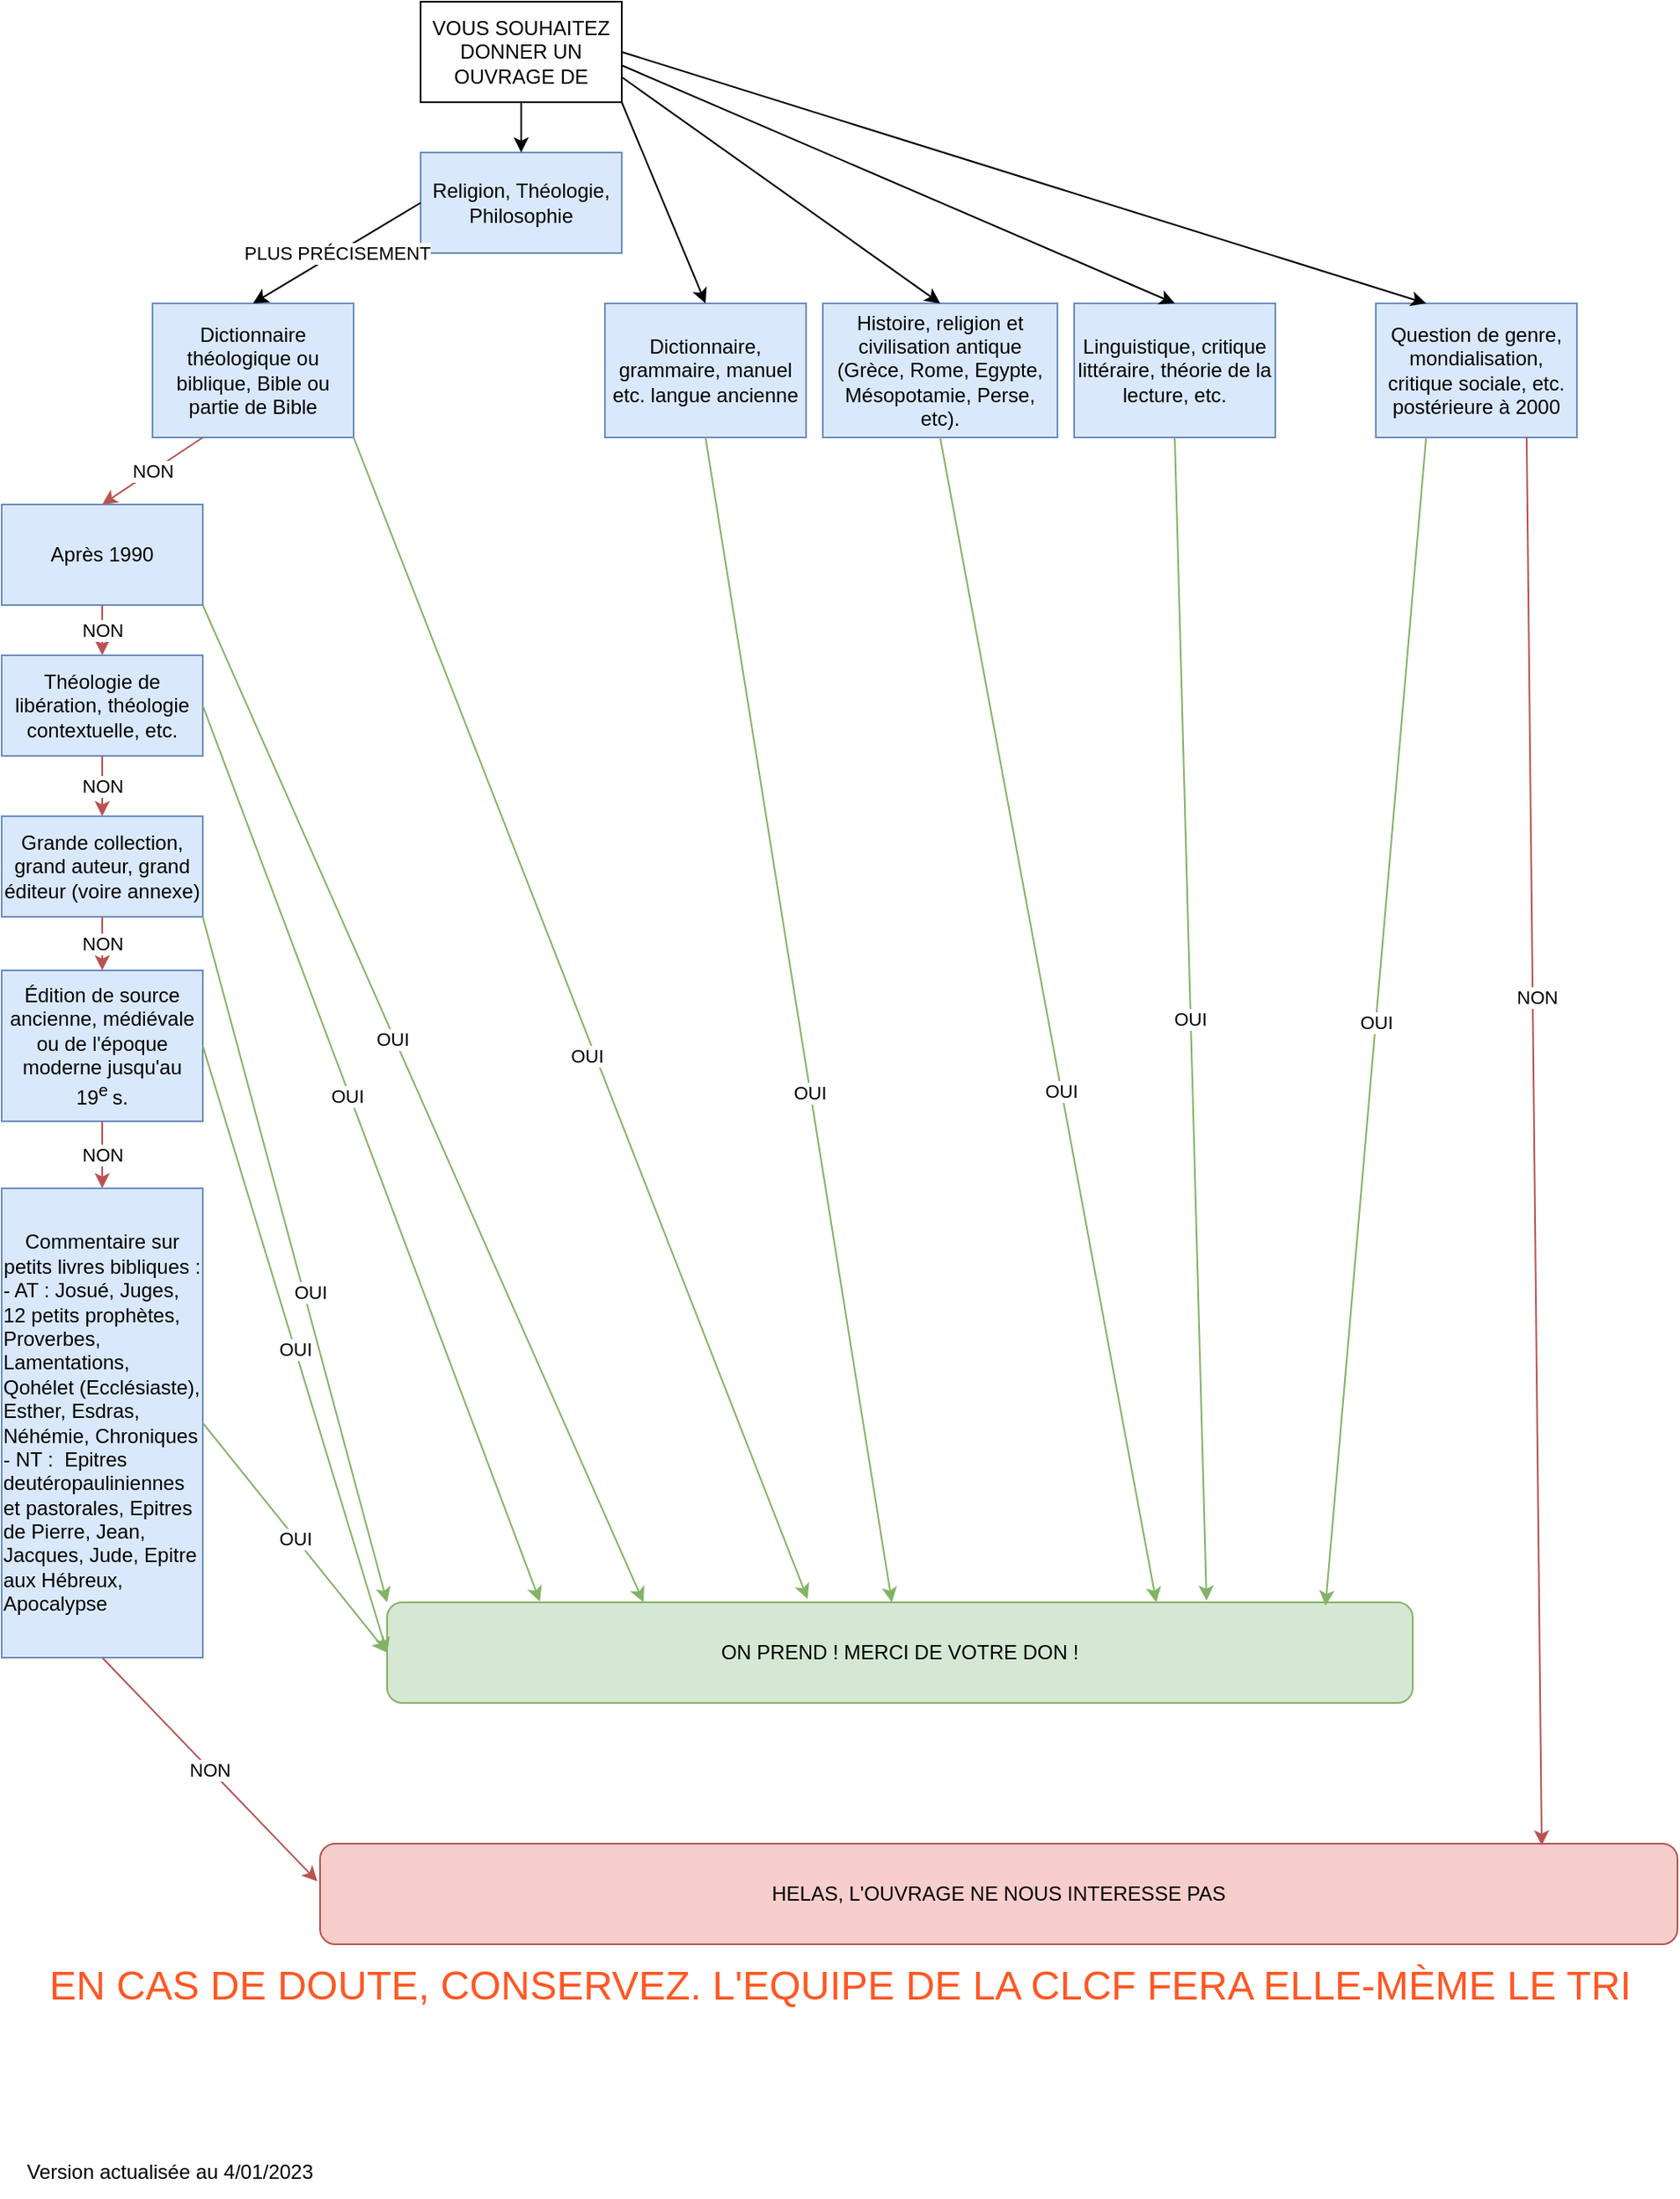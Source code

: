 <mxfile version="20.7.4" type="device"><diagram id="FwwWIhmxHDIb-p1l-208" name="Page-1"><mxGraphModel dx="1114" dy="1832" grid="1" gridSize="10" guides="1" tooltips="1" connect="1" arrows="1" fold="1" page="1" pageScale="1" pageWidth="827" pageHeight="1169" math="0" shadow="0"><root><mxCell id="0"/><mxCell id="1" parent="0"/><mxCell id="Mtx2pcMWSbYzW4zrzwhU-7" value="&lt;font color=&quot;#ff5724&quot; style=&quot;font-size: 24px;&quot;&gt;EN CAS DE DOUTE, CONSERVEZ. L'EQUIPE DE LA CLCF FERA ELLE-MÈME LE TRI&lt;/font&gt;" style="text;html=1;resizable=0;autosize=1;align=center;verticalAlign=middle;points=[];fillColor=none;strokeColor=none;rounded=0;" parent="1" vertex="1"><mxGeometry x="75" y="1004" width="970" height="40" as="geometry"/></mxCell><mxCell id="Hj8yWjVZ768CJaZtCKZp-1" value="Religion, Théologie, Philosophie" style="rounded=0;whiteSpace=wrap;html=1;fillColor=#dae8fc;strokeColor=#6c8ebf;" parent="1" vertex="1"><mxGeometry x="310" y="-70" width="120" height="60" as="geometry"/></mxCell><mxCell id="K8W7c9i2LGNq1Aknsya9-3" value="Dictionnaire, grammaire, manuel etc. langue ancienne" style="rounded=0;whiteSpace=wrap;html=1;fillColor=#dae8fc;strokeColor=#6c8ebf;" parent="1" vertex="1"><mxGeometry x="420" y="20" width="120" height="80" as="geometry"/></mxCell><mxCell id="K8W7c9i2LGNq1Aknsya9-4" value="ON PREND ! MERCI DE VOTRE DON !" style="rounded=1;whiteSpace=wrap;html=1;fillColor=#d5e8d4;strokeColor=#82b366;" parent="1" vertex="1"><mxGeometry x="290" y="795" width="612" height="60" as="geometry"/></mxCell><mxCell id="K8W7c9i2LGNq1Aknsya9-5" value="" style="endArrow=classic;html=1;rounded=0;exitX=0.5;exitY=1;exitDx=0;exitDy=0;fillColor=#d5e8d4;strokeColor=#82b366;" parent="1" source="K8W7c9i2LGNq1Aknsya9-3" target="K8W7c9i2LGNq1Aknsya9-4" edge="1"><mxGeometry width="50" height="50" relative="1" as="geometry"><mxPoint x="390" y="280" as="sourcePoint"/><mxPoint x="440" y="230" as="targetPoint"/></mxGeometry></mxCell><mxCell id="K8W7c9i2LGNq1Aknsya9-6" value="OUI" style="edgeLabel;html=1;align=center;verticalAlign=middle;resizable=0;points=[];" parent="K8W7c9i2LGNq1Aknsya9-5" vertex="1" connectable="0"><mxGeometry x="0.122" y="-2" relative="1" as="geometry"><mxPoint x="1" as="offset"/></mxGeometry></mxCell><mxCell id="K8W7c9i2LGNq1Aknsya9-8" value="Dictionnaire théologique ou biblique, Bible ou partie de Bible" style="rounded=0;whiteSpace=wrap;html=1;fillColor=#dae8fc;strokeColor=#6c8ebf;" parent="1" vertex="1"><mxGeometry x="150" y="20" width="120" height="80" as="geometry"/></mxCell><mxCell id="K8W7c9i2LGNq1Aknsya9-9" value="" style="endArrow=classic;html=1;rounded=0;entryX=0.41;entryY=-0.033;entryDx=0;entryDy=0;entryPerimeter=0;exitX=1;exitY=1;exitDx=0;exitDy=0;fillColor=#d5e8d4;strokeColor=#82b366;" parent="1" source="K8W7c9i2LGNq1Aknsya9-8" target="K8W7c9i2LGNq1Aknsya9-4" edge="1"><mxGeometry width="50" height="50" relative="1" as="geometry"><mxPoint x="390" y="280" as="sourcePoint"/><mxPoint x="440" y="230" as="targetPoint"/></mxGeometry></mxCell><mxCell id="K8W7c9i2LGNq1Aknsya9-10" value="OUI" style="edgeLabel;html=1;align=center;verticalAlign=middle;resizable=0;points=[];" parent="K8W7c9i2LGNq1Aknsya9-9" vertex="1" connectable="0"><mxGeometry x="0.058" y="-5" relative="1" as="geometry"><mxPoint as="offset"/></mxGeometry></mxCell><mxCell id="K8W7c9i2LGNq1Aknsya9-21" style="edgeStyle=orthogonalEdgeStyle;rounded=0;orthogonalLoop=1;jettySize=auto;html=1;exitX=0.5;exitY=1;exitDx=0;exitDy=0;" parent="1" source="K8W7c9i2LGNq1Aknsya9-11" edge="1"><mxGeometry relative="1" as="geometry"><mxPoint x="120" y="170" as="targetPoint"/></mxGeometry></mxCell><mxCell id="K8W7c9i2LGNq1Aknsya9-11" value="Après 1990" style="rounded=0;whiteSpace=wrap;html=1;fillColor=#dae8fc;strokeColor=#6c8ebf;" parent="1" vertex="1"><mxGeometry x="60" y="140" width="120" height="60" as="geometry"/></mxCell><mxCell id="K8W7c9i2LGNq1Aknsya9-13" value="NON" style="endArrow=classic;html=1;rounded=0;entryX=0.5;entryY=0;entryDx=0;entryDy=0;exitX=0.25;exitY=1;exitDx=0;exitDy=0;fillColor=#f8cecc;strokeColor=#b85450;" parent="1" source="K8W7c9i2LGNq1Aknsya9-8" target="K8W7c9i2LGNq1Aknsya9-11" edge="1"><mxGeometry width="50" height="50" relative="1" as="geometry"><mxPoint x="20" y="170" as="sourcePoint"/><mxPoint x="70" y="120" as="targetPoint"/></mxGeometry></mxCell><mxCell id="K8W7c9i2LGNq1Aknsya9-14" value="" style="endArrow=classic;html=1;rounded=0;exitX=1;exitY=1;exitDx=0;exitDy=0;entryX=0.25;entryY=0;entryDx=0;entryDy=0;fillColor=#d5e8d4;strokeColor=#82b366;" parent="1" source="K8W7c9i2LGNq1Aknsya9-11" target="K8W7c9i2LGNq1Aknsya9-4" edge="1"><mxGeometry width="50" height="50" relative="1" as="geometry"><mxPoint x="60" y="385" as="sourcePoint"/><mxPoint x="110" y="335" as="targetPoint"/></mxGeometry></mxCell><mxCell id="K8W7c9i2LGNq1Aknsya9-15" value="OUI" style="edgeLabel;html=1;align=center;verticalAlign=middle;resizable=0;points=[];" parent="K8W7c9i2LGNq1Aknsya9-14" vertex="1" connectable="0"><mxGeometry x="-0.134" y="-1" relative="1" as="geometry"><mxPoint y="1" as="offset"/></mxGeometry></mxCell><mxCell id="K8W7c9i2LGNq1Aknsya9-16" value="Grande collection, grand auteur, grand éditeur (voire annexe)" style="rounded=0;whiteSpace=wrap;html=1;fillColor=#dae8fc;strokeColor=#6c8ebf;" parent="1" vertex="1"><mxGeometry x="60" y="326" width="120" height="60" as="geometry"/></mxCell><mxCell id="K8W7c9i2LGNq1Aknsya9-17" value="" style="endArrow=classic;html=1;rounded=0;entryX=0;entryY=0;entryDx=0;entryDy=0;exitX=1;exitY=1;exitDx=0;exitDy=0;fillColor=#d5e8d4;strokeColor=#82b366;" parent="1" source="K8W7c9i2LGNq1Aknsya9-16" target="K8W7c9i2LGNq1Aknsya9-4" edge="1"><mxGeometry width="50" height="50" relative="1" as="geometry"><mxPoint x="390" y="280" as="sourcePoint"/><mxPoint x="440" y="230" as="targetPoint"/></mxGeometry></mxCell><mxCell id="K8W7c9i2LGNq1Aknsya9-18" value="OUI" style="edgeLabel;html=1;align=center;verticalAlign=middle;resizable=0;points=[];" parent="K8W7c9i2LGNq1Aknsya9-17" vertex="1" connectable="0"><mxGeometry x="0.1" y="3" relative="1" as="geometry"><mxPoint as="offset"/></mxGeometry></mxCell><mxCell id="K8W7c9i2LGNq1Aknsya9-19" value="NON" style="endArrow=classic;html=1;rounded=0;entryX=0.5;entryY=0;entryDx=0;entryDy=0;fillColor=#f8cecc;strokeColor=#b85450;" parent="1" source="K8W7c9i2LGNq1Aknsya9-11" target="yFgqf5tqS02XA0yoc8Nl-39" edge="1"><mxGeometry width="50" height="50" relative="1" as="geometry"><mxPoint x="390" y="280" as="sourcePoint"/><mxPoint x="440" y="230" as="targetPoint"/></mxGeometry></mxCell><mxCell id="K8W7c9i2LGNq1Aknsya9-22" value="Édition de source ancienne, médiévale ou de l'époque moderne jusqu'au 19&lt;sup&gt;e&amp;nbsp;&lt;/sup&gt;s. " style="rounded=0;whiteSpace=wrap;html=1;fillColor=#dae8fc;strokeColor=#6c8ebf;" parent="1" vertex="1"><mxGeometry x="60" y="418" width="120" height="90" as="geometry"/></mxCell><mxCell id="K8W7c9i2LGNq1Aknsya9-23" value="NON" style="endArrow=classic;html=1;rounded=0;entryX=0.5;entryY=0;entryDx=0;entryDy=0;exitX=0.5;exitY=1;exitDx=0;exitDy=0;fillColor=#f8cecc;strokeColor=#b85450;" parent="1" source="K8W7c9i2LGNq1Aknsya9-16" target="K8W7c9i2LGNq1Aknsya9-22" edge="1"><mxGeometry width="50" height="50" relative="1" as="geometry"><mxPoint x="390" y="320" as="sourcePoint"/><mxPoint x="440" y="270" as="targetPoint"/></mxGeometry></mxCell><mxCell id="K8W7c9i2LGNq1Aknsya9-24" value="OUI" style="endArrow=classic;html=1;rounded=0;entryX=0;entryY=0.5;entryDx=0;entryDy=0;exitX=1;exitY=0.5;exitDx=0;exitDy=0;fillColor=#d5e8d4;strokeColor=#82b366;" parent="1" source="K8W7c9i2LGNq1Aknsya9-22" target="K8W7c9i2LGNq1Aknsya9-4" edge="1"><mxGeometry width="50" height="50" relative="1" as="geometry"><mxPoint x="390" y="320" as="sourcePoint"/><mxPoint x="440" y="270" as="targetPoint"/></mxGeometry></mxCell><mxCell id="K8W7c9i2LGNq1Aknsya9-25" value="HELAS, L'OUVRAGE NE NOUS INTERESSE PAS" style="rounded=1;whiteSpace=wrap;html=1;fillColor=#f8cecc;strokeColor=#b85450;" parent="1" vertex="1"><mxGeometry x="250" y="939" width="810" height="60" as="geometry"/></mxCell><mxCell id="K8W7c9i2LGNq1Aknsya9-26" value="NON" style="endArrow=classic;html=1;rounded=0;entryX=0.5;entryY=0;entryDx=0;entryDy=0;exitX=0.5;exitY=1;exitDx=0;exitDy=0;fillColor=#f8cecc;strokeColor=#b85450;" parent="1" source="K8W7c9i2LGNq1Aknsya9-22" target="Mtx2pcMWSbYzW4zrzwhU-1" edge="1"><mxGeometry width="50" height="50" relative="1" as="geometry"><mxPoint x="400" y="460" as="sourcePoint"/><mxPoint x="450" y="410" as="targetPoint"/></mxGeometry></mxCell><mxCell id="K8W7c9i2LGNq1Aknsya9-27" value="Linguistique, critique littéraire, théorie de la lecture, etc." style="rounded=0;whiteSpace=wrap;html=1;fillColor=#dae8fc;strokeColor=#6c8ebf;" parent="1" vertex="1"><mxGeometry x="700" y="20" width="120" height="80" as="geometry"/></mxCell><mxCell id="K8W7c9i2LGNq1Aknsya9-30" value="OUI" style="endArrow=classic;html=1;rounded=0;entryX=0.799;entryY=-0.017;entryDx=0;entryDy=0;entryPerimeter=0;exitX=0.5;exitY=1;exitDx=0;exitDy=0;fillColor=#d5e8d4;strokeColor=#82b366;" parent="1" source="K8W7c9i2LGNq1Aknsya9-27" target="K8W7c9i2LGNq1Aknsya9-4" edge="1"><mxGeometry width="50" height="50" relative="1" as="geometry"><mxPoint x="540" y="290" as="sourcePoint"/><mxPoint x="590" y="240" as="targetPoint"/></mxGeometry></mxCell><mxCell id="K8W7c9i2LGNq1Aknsya9-31" value="Question de genre, mondialisation, critique sociale, etc. postérieure à 2000" style="rounded=0;whiteSpace=wrap;html=1;fillColor=#dae8fc;strokeColor=#6c8ebf;" parent="1" vertex="1"><mxGeometry x="880" y="20" width="120" height="80" as="geometry"/></mxCell><mxCell id="K8W7c9i2LGNq1Aknsya9-33" value="OUI" style="endArrow=classic;html=1;rounded=0;exitX=0.25;exitY=1;exitDx=0;exitDy=0;entryX=0.915;entryY=0.033;entryDx=0;entryDy=0;entryPerimeter=0;fillColor=#d5e8d4;strokeColor=#82b366;" parent="1" source="K8W7c9i2LGNq1Aknsya9-31" target="K8W7c9i2LGNq1Aknsya9-4" edge="1"><mxGeometry width="50" height="50" relative="1" as="geometry"><mxPoint x="540" y="260" as="sourcePoint"/><mxPoint x="590" y="210" as="targetPoint"/></mxGeometry></mxCell><mxCell id="K8W7c9i2LGNq1Aknsya9-34" value="" style="endArrow=classic;html=1;rounded=0;entryX=0.9;entryY=0.017;entryDx=0;entryDy=0;entryPerimeter=0;exitX=0.75;exitY=1;exitDx=0;exitDy=0;fillColor=#f8cecc;strokeColor=#b85450;" parent="1" source="K8W7c9i2LGNq1Aknsya9-31" target="K8W7c9i2LGNq1Aknsya9-25" edge="1"><mxGeometry width="50" height="50" relative="1" as="geometry"><mxPoint x="540" y="350" as="sourcePoint"/><mxPoint x="590" y="300" as="targetPoint"/></mxGeometry></mxCell><mxCell id="K8W7c9i2LGNq1Aknsya9-35" value="NON" style="edgeLabel;html=1;align=center;verticalAlign=middle;resizable=0;points=[];" parent="K8W7c9i2LGNq1Aknsya9-34" vertex="1" connectable="0"><mxGeometry x="-0.206" y="2" relative="1" as="geometry"><mxPoint as="offset"/></mxGeometry></mxCell><mxCell id="K8W7c9i2LGNq1Aknsya9-36" value="VOUS SOUHAITEZ DONNER UN OUVRAGE DE" style="rounded=0;whiteSpace=wrap;html=1;" parent="1" vertex="1"><mxGeometry x="310" y="-160" width="120" height="60" as="geometry"/></mxCell><mxCell id="K8W7c9i2LGNq1Aknsya9-37" value="" style="endArrow=classic;html=1;rounded=0;entryX=0.5;entryY=0;entryDx=0;entryDy=0;exitX=0.5;exitY=1;exitDx=0;exitDy=0;" parent="1" source="K8W7c9i2LGNq1Aknsya9-36" target="Hj8yWjVZ768CJaZtCKZp-1" edge="1"><mxGeometry width="50" height="50" relative="1" as="geometry"><mxPoint x="540" y="110" as="sourcePoint"/><mxPoint x="590" y="60" as="targetPoint"/></mxGeometry></mxCell><mxCell id="K8W7c9i2LGNq1Aknsya9-40" value="PLUS PRÉCISEMENT" style="endArrow=classic;html=1;rounded=0;exitX=0;exitY=0.5;exitDx=0;exitDy=0;entryX=0.5;entryY=0;entryDx=0;entryDy=0;" parent="1" source="Hj8yWjVZ768CJaZtCKZp-1" target="K8W7c9i2LGNq1Aknsya9-8" edge="1"><mxGeometry width="50" height="50" relative="1" as="geometry"><mxPoint x="540" y="170" as="sourcePoint"/><mxPoint x="250" y="10" as="targetPoint"/></mxGeometry></mxCell><mxCell id="K8W7c9i2LGNq1Aknsya9-41" value="" style="endArrow=classic;html=1;rounded=0;entryX=0.5;entryY=0;entryDx=0;entryDy=0;exitX=1;exitY=1;exitDx=0;exitDy=0;" parent="1" source="K8W7c9i2LGNq1Aknsya9-36" target="K8W7c9i2LGNq1Aknsya9-3" edge="1"><mxGeometry width="50" height="50" relative="1" as="geometry"><mxPoint x="540" y="100" as="sourcePoint"/><mxPoint x="590" y="50" as="targetPoint"/></mxGeometry></mxCell><mxCell id="K8W7c9i2LGNq1Aknsya9-42" value="" style="endArrow=classic;html=1;rounded=0;entryX=0.5;entryY=0;entryDx=0;entryDy=0;exitX=1;exitY=0.633;exitDx=0;exitDy=0;exitPerimeter=0;" parent="1" source="K8W7c9i2LGNq1Aknsya9-36" target="K8W7c9i2LGNq1Aknsya9-27" edge="1"><mxGeometry width="50" height="50" relative="1" as="geometry"><mxPoint x="550" y="100" as="sourcePoint"/><mxPoint x="600" y="50" as="targetPoint"/></mxGeometry></mxCell><mxCell id="K8W7c9i2LGNq1Aknsya9-45" value="" style="endArrow=classic;html=1;rounded=0;entryX=0.25;entryY=0;entryDx=0;entryDy=0;exitX=1;exitY=0.5;exitDx=0;exitDy=0;" parent="1" source="K8W7c9i2LGNq1Aknsya9-36" target="K8W7c9i2LGNq1Aknsya9-31" edge="1"><mxGeometry width="50" height="50" relative="1" as="geometry"><mxPoint x="550" y="100" as="sourcePoint"/><mxPoint x="600" y="50" as="targetPoint"/></mxGeometry></mxCell><mxCell id="Mtx2pcMWSbYzW4zrzwhU-1" value="Commentaire sur petits livres bibliques :&lt;br&gt;&lt;div style=&quot;text-align: left;&quot;&gt;&lt;span style=&quot;background-color: initial;&quot;&gt;- AT : Josué, Juges, 12 petits prophètes, Proverbes, Lamentations, Qohélet (Ecclésiaste), Esther, Esdras, Néhémie, Chroniques&lt;/span&gt;&lt;/div&gt;&lt;div style=&quot;text-align: left;&quot;&gt;&lt;span style=&quot;background-color: initial;&quot;&gt;- NT :&amp;nbsp; Epitres deutéropauliniennes et pastorales, Epitres de Pierre, Jean, Jacques, Jude, Epitre aux Hébreux, Apocalypse&amp;nbsp;&lt;/span&gt;&lt;/div&gt;" style="rounded=0;whiteSpace=wrap;html=1;fillColor=#dae8fc;strokeColor=#6c8ebf;" parent="1" vertex="1"><mxGeometry x="60" y="548" width="120" height="280" as="geometry"/></mxCell><mxCell id="Mtx2pcMWSbYzW4zrzwhU-3" value="OUI" style="endArrow=classic;html=1;rounded=0;entryX=0;entryY=0.5;entryDx=0;entryDy=0;exitX=1;exitY=0.5;exitDx=0;exitDy=0;fillColor=#d5e8d4;strokeColor=#82b366;" parent="1" source="Mtx2pcMWSbYzW4zrzwhU-1" target="K8W7c9i2LGNq1Aknsya9-4" edge="1"><mxGeometry width="50" height="50" relative="1" as="geometry"><mxPoint x="540" y="280" as="sourcePoint"/><mxPoint x="590" y="230" as="targetPoint"/></mxGeometry></mxCell><mxCell id="Mtx2pcMWSbYzW4zrzwhU-5" value="NON" style="endArrow=classic;html=1;rounded=0;entryX=-0.002;entryY=0.375;entryDx=0;entryDy=0;entryPerimeter=0;exitX=0.5;exitY=1;exitDx=0;exitDy=0;fillColor=#f8cecc;strokeColor=#b85450;" parent="1" source="Mtx2pcMWSbYzW4zrzwhU-1" target="K8W7c9i2LGNq1Aknsya9-25" edge="1"><mxGeometry width="50" height="50" relative="1" as="geometry"><mxPoint x="540" y="280" as="sourcePoint"/><mxPoint x="590" y="230" as="targetPoint"/></mxGeometry></mxCell><mxCell id="yFgqf5tqS02XA0yoc8Nl-39" value="Théologie de libération, théologie contextuelle, etc." style="rounded=0;whiteSpace=wrap;html=1;fillColor=#dae8fc;strokeColor=#6c8ebf;" parent="1" vertex="1"><mxGeometry x="60" y="230" width="120" height="60" as="geometry"/></mxCell><mxCell id="yFgqf5tqS02XA0yoc8Nl-40" value="NON" style="endArrow=classic;html=1;rounded=0;entryX=0.5;entryY=0;entryDx=0;entryDy=0;fillColor=#f8cecc;strokeColor=#b85450;exitX=0.5;exitY=1;exitDx=0;exitDy=0;" parent="1" source="yFgqf5tqS02XA0yoc8Nl-39" target="K8W7c9i2LGNq1Aknsya9-16" edge="1"><mxGeometry width="50" height="50" relative="1" as="geometry"><mxPoint x="130" y="211" as="sourcePoint"/><mxPoint x="130" y="241" as="targetPoint"/></mxGeometry></mxCell><mxCell id="yFgqf5tqS02XA0yoc8Nl-41" value="" style="endArrow=classic;html=1;rounded=0;exitX=1;exitY=0.5;exitDx=0;exitDy=0;fillColor=#d5e8d4;strokeColor=#82b366;entryX=0.149;entryY=-0.008;entryDx=0;entryDy=0;entryPerimeter=0;" parent="1" source="yFgqf5tqS02XA0yoc8Nl-39" target="K8W7c9i2LGNq1Aknsya9-4" edge="1"><mxGeometry width="50" height="50" relative="1" as="geometry"><mxPoint x="190" y="210" as="sourcePoint"/><mxPoint x="400" y="790" as="targetPoint"/></mxGeometry></mxCell><mxCell id="yFgqf5tqS02XA0yoc8Nl-42" value="OUI" style="edgeLabel;html=1;align=center;verticalAlign=middle;resizable=0;points=[];" parent="yFgqf5tqS02XA0yoc8Nl-41" vertex="1" connectable="0"><mxGeometry x="-0.134" y="-1" relative="1" as="geometry"><mxPoint y="1" as="offset"/></mxGeometry></mxCell><mxCell id="yFgqf5tqS02XA0yoc8Nl-44" value="Version actualisée au 4/01/2023" style="text;html=1;resizable=0;autosize=1;align=center;verticalAlign=middle;points=[];fillColor=none;strokeColor=none;rounded=0;" parent="1" vertex="1"><mxGeometry x="65" y="1120" width="190" height="30" as="geometry"/></mxCell><mxCell id="Lbxg8jOmOQvlG0wmHScQ-1" value="Histoire, religion et civilisation antique (Grèce, Rome, Egypte, Mésopotamie, Perse, etc)." style="rounded=0;whiteSpace=wrap;html=1;fillColor=#dae8fc;strokeColor=#6c8ebf;" vertex="1" parent="1"><mxGeometry x="550" y="20" width="140" height="80" as="geometry"/></mxCell><mxCell id="Lbxg8jOmOQvlG0wmHScQ-5" value="" style="endArrow=classic;html=1;rounded=0;entryX=0.5;entryY=0;entryDx=0;entryDy=0;exitX=1;exitY=0.75;exitDx=0;exitDy=0;" edge="1" parent="1" source="K8W7c9i2LGNq1Aknsya9-36" target="Lbxg8jOmOQvlG0wmHScQ-1"><mxGeometry width="50" height="50" relative="1" as="geometry"><mxPoint x="520" y="230" as="sourcePoint"/><mxPoint x="570" y="180" as="targetPoint"/></mxGeometry></mxCell><mxCell id="Lbxg8jOmOQvlG0wmHScQ-6" value="" style="endArrow=classic;html=1;rounded=0;exitX=0.5;exitY=1;exitDx=0;exitDy=0;fillColor=#d5e8d4;strokeColor=#82b366;entryX=0.75;entryY=0;entryDx=0;entryDy=0;" edge="1" parent="1" source="Lbxg8jOmOQvlG0wmHScQ-1" target="K8W7c9i2LGNq1Aknsya9-4"><mxGeometry width="50" height="50" relative="1" as="geometry"><mxPoint x="490" y="110" as="sourcePoint"/><mxPoint x="601.2" y="805" as="targetPoint"/></mxGeometry></mxCell><mxCell id="Lbxg8jOmOQvlG0wmHScQ-7" value="OUI" style="edgeLabel;html=1;align=center;verticalAlign=middle;resizable=0;points=[];" vertex="1" connectable="0" parent="Lbxg8jOmOQvlG0wmHScQ-6"><mxGeometry x="0.122" y="-2" relative="1" as="geometry"><mxPoint x="1" as="offset"/></mxGeometry></mxCell></root></mxGraphModel></diagram></mxfile>